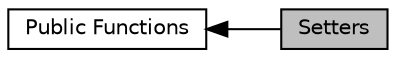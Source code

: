 digraph "Setters"
{
  edge [fontname="Helvetica",fontsize="10",labelfontname="Helvetica",labelfontsize="10"];
  node [fontname="Helvetica",fontsize="10",shape=record];
  rankdir=LR;
  Node1 [label="Public Functions",height=0.2,width=0.4,color="black", fillcolor="white", style="filled",URL="$group___dynamixel_protocol_v1___public___functions.html",tooltip="Globally-accessible functions for interfacing with Dynamixel actuators and controlling the settings o..."];
  Node0 [label="Setters",height=0.2,width=0.4,color="black", fillcolor="grey75", style="filled", fontcolor="black"];
  Node1->Node0 [shape=plaintext, dir="back", style="solid"];
}
